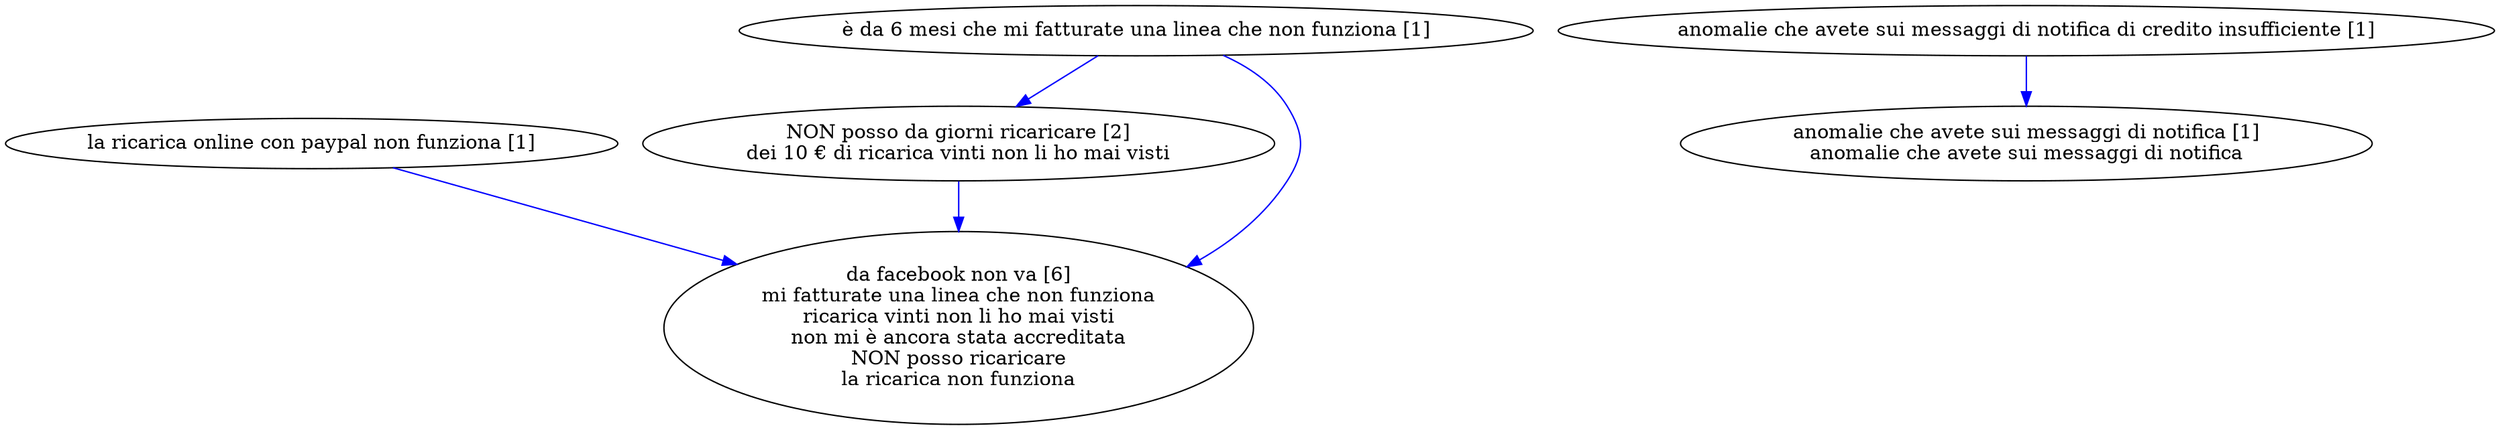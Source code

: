 digraph collapsedGraph {
"NON posso da giorni ricaricare [2]\ndei 10 € di ricarica vinti non li ho mai visti""da facebook non va [6]\nmi fatturate una linea che non funziona\nricarica vinti non li ho mai visti\nnon mi è ancora stata accreditata\nNON posso ricaricare\nla ricarica non funziona""anomalie che avete sui messaggi di notifica [1]\nanomalie che avete sui messaggi di notifica""anomalie che avete sui messaggi di notifica di credito insufficiente [1]""la ricarica online con paypal non funziona [1]""è da 6 mesi che mi fatturate una linea che non funziona [1]""la ricarica online con paypal non funziona [1]" -> "da facebook non va [6]\nmi fatturate una linea che non funziona\nricarica vinti non li ho mai visti\nnon mi è ancora stata accreditata\nNON posso ricaricare\nla ricarica non funziona" [color=blue]
"NON posso da giorni ricaricare [2]\ndei 10 € di ricarica vinti non li ho mai visti" -> "da facebook non va [6]\nmi fatturate una linea che non funziona\nricarica vinti non li ho mai visti\nnon mi è ancora stata accreditata\nNON posso ricaricare\nla ricarica non funziona" [color=blue]
"è da 6 mesi che mi fatturate una linea che non funziona [1]" -> "NON posso da giorni ricaricare [2]\ndei 10 € di ricarica vinti non li ho mai visti" [color=blue]
"è da 6 mesi che mi fatturate una linea che non funziona [1]" -> "da facebook non va [6]\nmi fatturate una linea che non funziona\nricarica vinti non li ho mai visti\nnon mi è ancora stata accreditata\nNON posso ricaricare\nla ricarica non funziona" [color=blue]
"anomalie che avete sui messaggi di notifica di credito insufficiente [1]" -> "anomalie che avete sui messaggi di notifica [1]\nanomalie che avete sui messaggi di notifica" [color=blue]
}